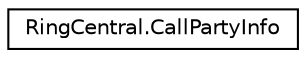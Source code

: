 digraph "Graphical Class Hierarchy"
{
 // LATEX_PDF_SIZE
  edge [fontname="Helvetica",fontsize="10",labelfontname="Helvetica",labelfontsize="10"];
  node [fontname="Helvetica",fontsize="10",shape=record];
  rankdir="LR";
  Node0 [label="RingCentral.CallPartyInfo",height=0.2,width=0.4,color="black", fillcolor="white", style="filled",URL="$classRingCentral_1_1CallPartyInfo.html",tooltip=" "];
}

